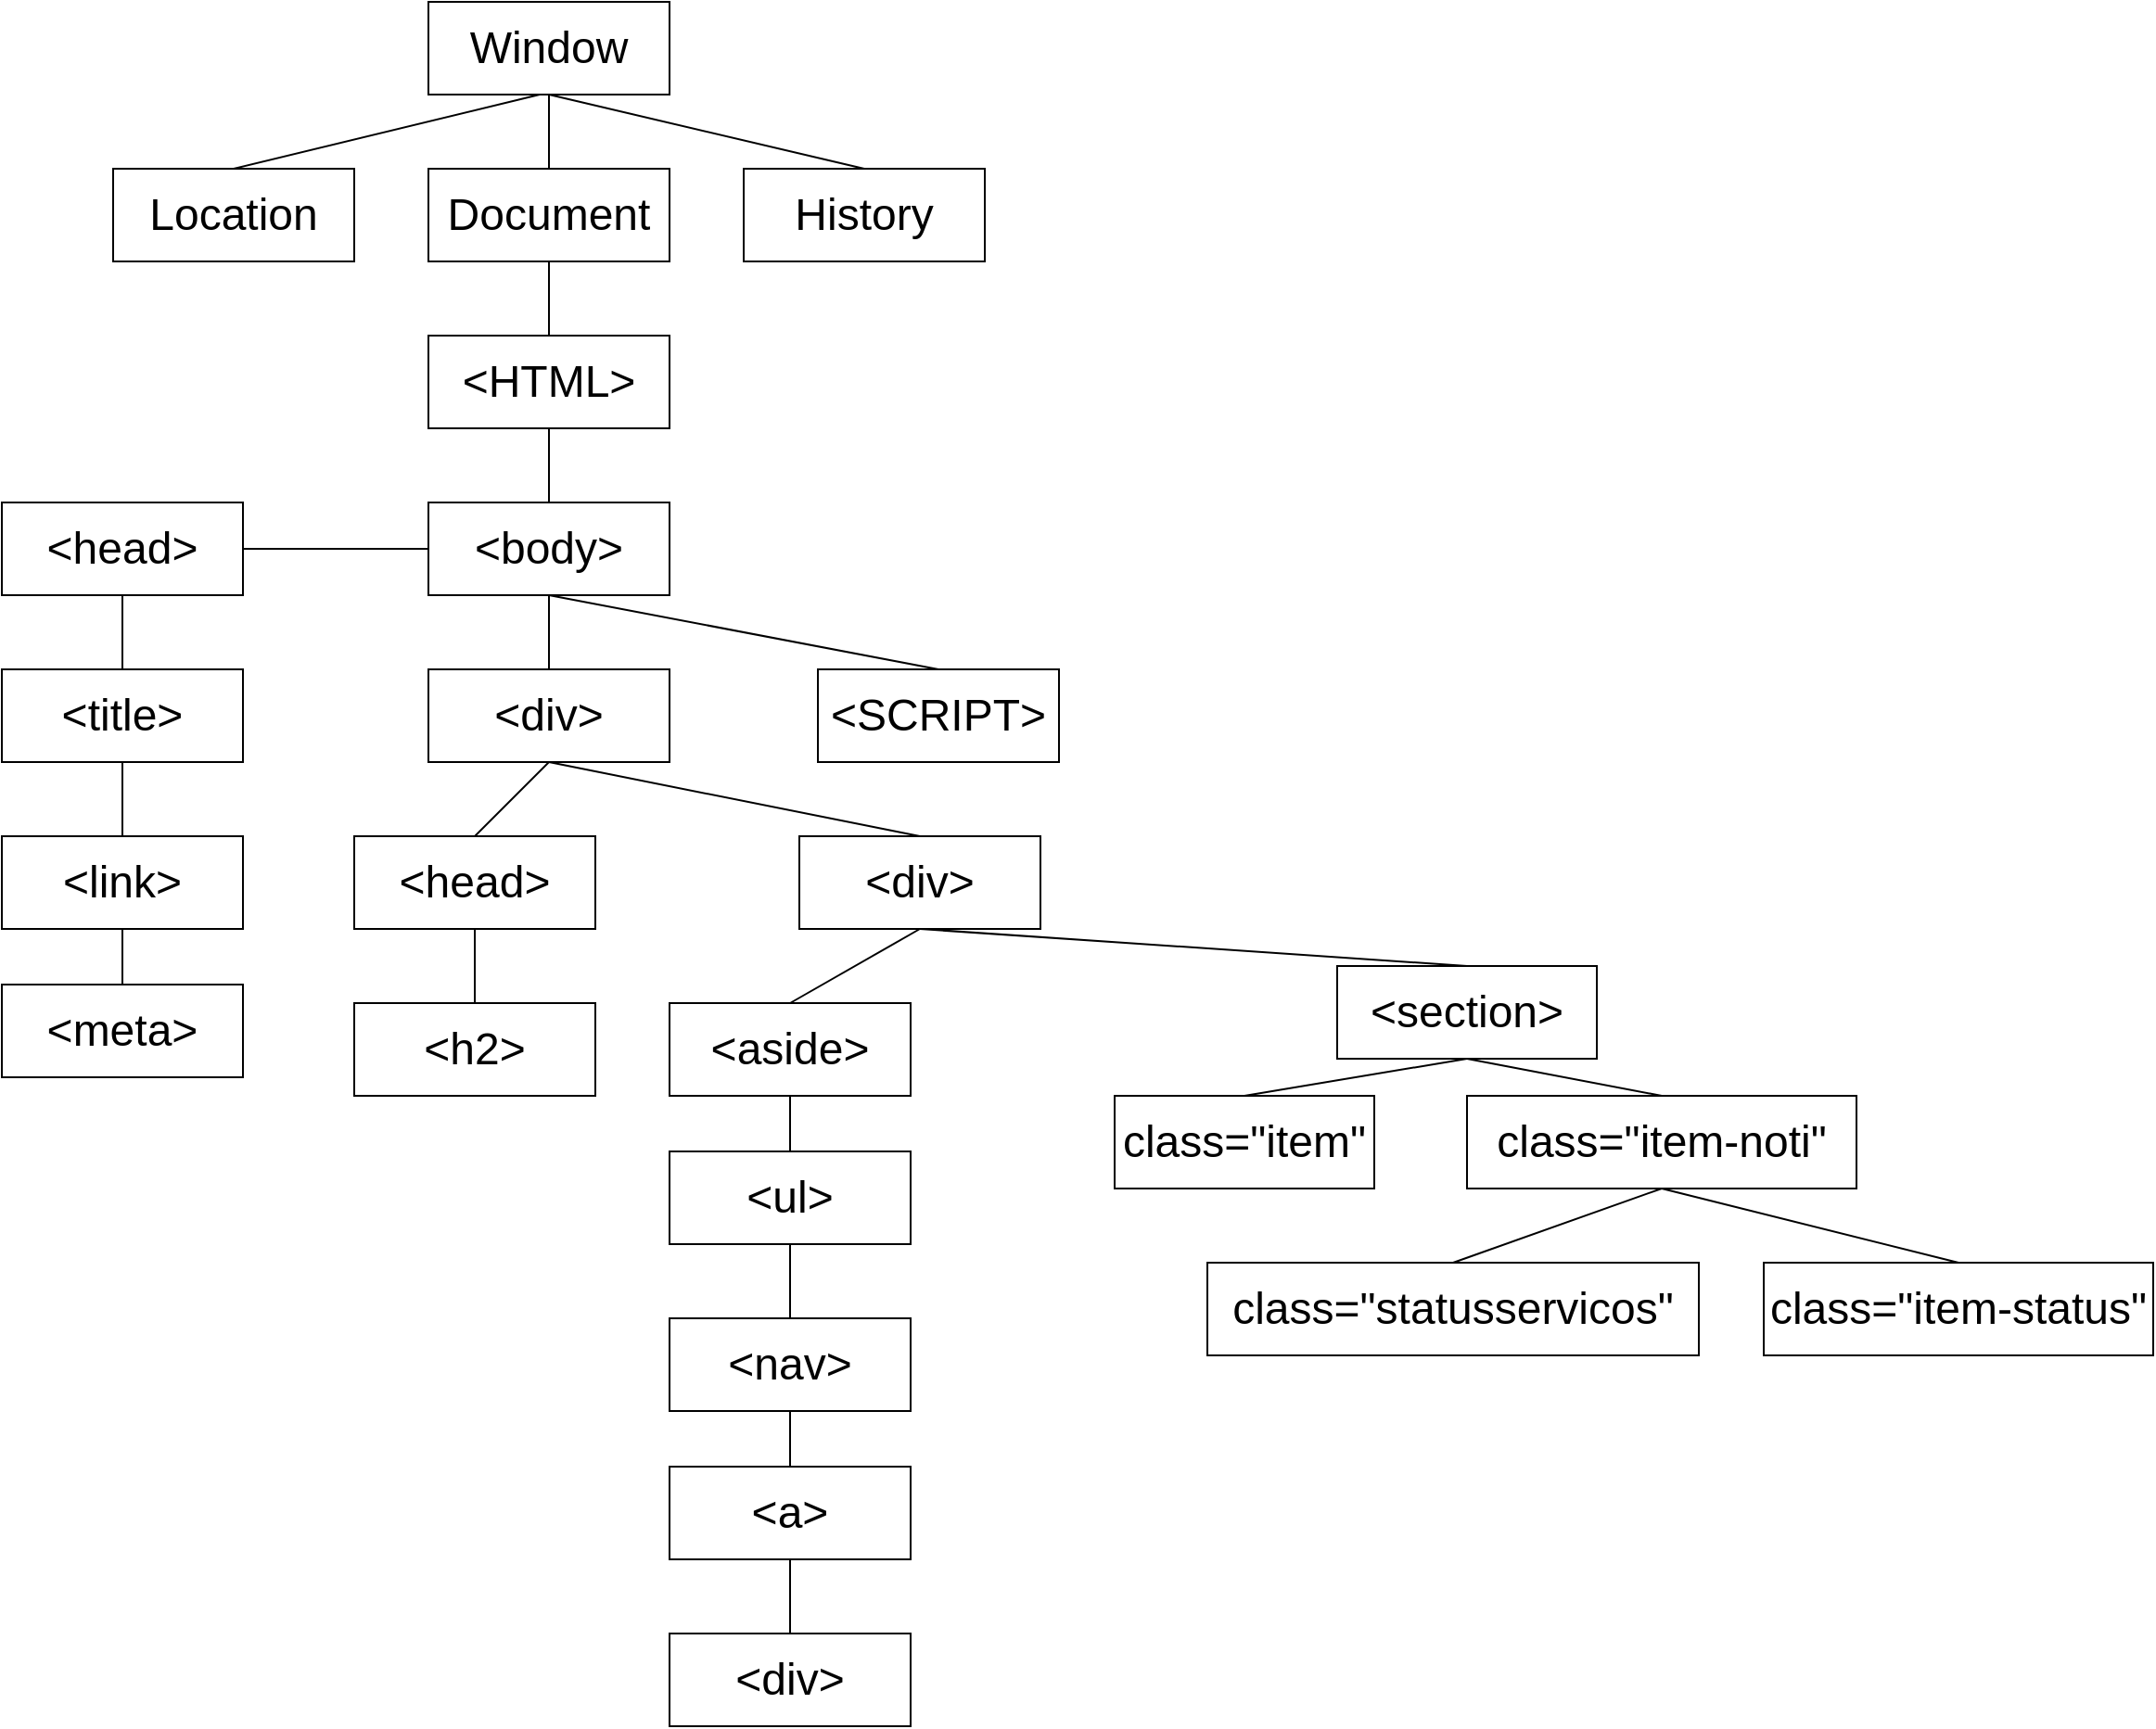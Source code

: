 <mxfile version="13.8.8" type="github">
  <diagram id="kgpKYQtTHZ0yAKxKKP6v" name="Page-1">
    <mxGraphModel dx="1736" dy="900" grid="1" gridSize="10" guides="1" tooltips="1" connect="1" arrows="1" fold="1" page="1" pageScale="1" pageWidth="850" pageHeight="1100" math="0" shadow="0">
      <root>
        <mxCell id="0" />
        <mxCell id="1" parent="0" />
        <mxCell id="AtI2IA-iEusaF9VVDeG3-1" value="&lt;font style=&quot;font-size: 24px&quot;&gt;Window&lt;/font&gt;" style="rounded=0;whiteSpace=wrap;html=1;" parent="1" vertex="1">
          <mxGeometry x="320" y="20" width="130" height="50" as="geometry" />
        </mxCell>
        <mxCell id="AtI2IA-iEusaF9VVDeG3-4" value="&lt;font style=&quot;font-size: 24px&quot;&gt;Location&lt;/font&gt;" style="rounded=0;whiteSpace=wrap;html=1;" parent="1" vertex="1">
          <mxGeometry x="150" y="110" width="130" height="50" as="geometry" />
        </mxCell>
        <mxCell id="AtI2IA-iEusaF9VVDeG3-5" value="&lt;font style=&quot;font-size: 24px&quot;&gt;Document&lt;/font&gt;" style="rounded=0;whiteSpace=wrap;html=1;" parent="1" vertex="1">
          <mxGeometry x="320" y="110" width="130" height="50" as="geometry" />
        </mxCell>
        <mxCell id="AtI2IA-iEusaF9VVDeG3-6" value="&lt;font style=&quot;font-size: 24px&quot;&gt;History&lt;/font&gt;" style="rounded=0;whiteSpace=wrap;html=1;" parent="1" vertex="1">
          <mxGeometry x="490" y="110" width="130" height="50" as="geometry" />
        </mxCell>
        <mxCell id="AtI2IA-iEusaF9VVDeG3-20" value="&lt;font style=&quot;font-size: 24px&quot;&gt;&amp;lt;HTML&amp;gt;&lt;/font&gt;" style="rounded=0;whiteSpace=wrap;html=1;" parent="1" vertex="1">
          <mxGeometry x="320" y="200" width="130" height="50" as="geometry" />
        </mxCell>
        <mxCell id="AtI2IA-iEusaF9VVDeG3-23" value="&lt;span style=&quot;font-size: 24px&quot;&gt;&amp;lt;body&amp;gt;&lt;/span&gt;" style="rounded=0;whiteSpace=wrap;html=1;" parent="1" vertex="1">
          <mxGeometry x="320" y="290" width="130" height="50" as="geometry" />
        </mxCell>
        <mxCell id="AtI2IA-iEusaF9VVDeG3-24" value="&lt;font style=&quot;font-size: 24px&quot;&gt;&amp;lt;head&amp;gt;&lt;/font&gt;" style="rounded=0;whiteSpace=wrap;html=1;" parent="1" vertex="1">
          <mxGeometry x="90" y="290" width="130" height="50" as="geometry" />
        </mxCell>
        <mxCell id="AtI2IA-iEusaF9VVDeG3-27" value="" style="endArrow=none;html=1;exitX=0.5;exitY=1;exitDx=0;exitDy=0;entryX=0.5;entryY=0;entryDx=0;entryDy=0;" parent="1" source="AtI2IA-iEusaF9VVDeG3-1" target="AtI2IA-iEusaF9VVDeG3-5" edge="1">
          <mxGeometry width="50" height="50" relative="1" as="geometry">
            <mxPoint x="400" y="240" as="sourcePoint" />
            <mxPoint x="470" y="160" as="targetPoint" />
          </mxGeometry>
        </mxCell>
        <mxCell id="AtI2IA-iEusaF9VVDeG3-28" value="" style="endArrow=none;html=1;exitX=0.5;exitY=0;exitDx=0;exitDy=0;" parent="1" source="AtI2IA-iEusaF9VVDeG3-6" edge="1">
          <mxGeometry width="50" height="50" relative="1" as="geometry">
            <mxPoint x="400" y="240" as="sourcePoint" />
            <mxPoint x="385" y="70" as="targetPoint" />
          </mxGeometry>
        </mxCell>
        <mxCell id="AtI2IA-iEusaF9VVDeG3-29" value="" style="endArrow=none;html=1;exitX=0.5;exitY=0;exitDx=0;exitDy=0;" parent="1" source="AtI2IA-iEusaF9VVDeG3-4" edge="1">
          <mxGeometry width="50" height="50" relative="1" as="geometry">
            <mxPoint x="330" y="120" as="sourcePoint" />
            <mxPoint x="380" y="70" as="targetPoint" />
          </mxGeometry>
        </mxCell>
        <mxCell id="AtI2IA-iEusaF9VVDeG3-30" value="" style="endArrow=none;html=1;entryX=0.5;entryY=1;entryDx=0;entryDy=0;exitX=0.5;exitY=0;exitDx=0;exitDy=0;" parent="1" source="AtI2IA-iEusaF9VVDeG3-20" target="AtI2IA-iEusaF9VVDeG3-5" edge="1">
          <mxGeometry width="50" height="50" relative="1" as="geometry">
            <mxPoint x="400" y="240" as="sourcePoint" />
            <mxPoint x="450" y="190" as="targetPoint" />
          </mxGeometry>
        </mxCell>
        <mxCell id="AtI2IA-iEusaF9VVDeG3-31" value="" style="endArrow=none;html=1;entryX=0.5;entryY=1;entryDx=0;entryDy=0;exitX=0.5;exitY=0;exitDx=0;exitDy=0;" parent="1" source="AtI2IA-iEusaF9VVDeG3-23" target="AtI2IA-iEusaF9VVDeG3-20" edge="1">
          <mxGeometry width="50" height="50" relative="1" as="geometry">
            <mxPoint x="385" y="280" as="sourcePoint" />
            <mxPoint x="450" y="190" as="targetPoint" />
          </mxGeometry>
        </mxCell>
        <mxCell id="AtI2IA-iEusaF9VVDeG3-32" value="" style="endArrow=none;html=1;entryX=0;entryY=0.5;entryDx=0;entryDy=0;exitX=1;exitY=0.5;exitDx=0;exitDy=0;" parent="1" source="AtI2IA-iEusaF9VVDeG3-24" target="AtI2IA-iEusaF9VVDeG3-23" edge="1">
          <mxGeometry width="50" height="50" relative="1" as="geometry">
            <mxPoint x="400" y="240" as="sourcePoint" />
            <mxPoint x="450" y="190" as="targetPoint" />
          </mxGeometry>
        </mxCell>
        <mxCell id="AtI2IA-iEusaF9VVDeG3-33" value="&lt;font style=&quot;font-size: 24px&quot;&gt;&amp;lt;title&amp;gt;&lt;/font&gt;" style="rounded=0;whiteSpace=wrap;html=1;" parent="1" vertex="1">
          <mxGeometry x="90" y="380" width="130" height="50" as="geometry" />
        </mxCell>
        <mxCell id="AtI2IA-iEusaF9VVDeG3-34" value="" style="endArrow=none;html=1;entryX=0.5;entryY=1;entryDx=0;entryDy=0;exitX=0.5;exitY=0;exitDx=0;exitDy=0;" parent="1" source="AtI2IA-iEusaF9VVDeG3-33" target="AtI2IA-iEusaF9VVDeG3-24" edge="1">
          <mxGeometry width="50" height="50" relative="1" as="geometry">
            <mxPoint x="400" y="440" as="sourcePoint" />
            <mxPoint x="450" y="390" as="targetPoint" />
          </mxGeometry>
        </mxCell>
        <mxCell id="AtI2IA-iEusaF9VVDeG3-37" value="&lt;font style=&quot;font-size: 24px&quot;&gt;&amp;lt;link&amp;gt;&lt;/font&gt;" style="rounded=0;whiteSpace=wrap;html=1;" parent="1" vertex="1">
          <mxGeometry x="90" y="470" width="130" height="50" as="geometry" />
        </mxCell>
        <mxCell id="AtI2IA-iEusaF9VVDeG3-38" value="&lt;font style=&quot;font-size: 24px&quot;&gt;&amp;lt;meta&amp;gt;&lt;/font&gt;" style="rounded=0;whiteSpace=wrap;html=1;" parent="1" vertex="1">
          <mxGeometry x="90" y="550" width="130" height="50" as="geometry" />
        </mxCell>
        <mxCell id="AtI2IA-iEusaF9VVDeG3-39" value="" style="endArrow=none;html=1;exitX=0.5;exitY=0;exitDx=0;exitDy=0;entryX=0.5;entryY=1;entryDx=0;entryDy=0;" parent="1" source="AtI2IA-iEusaF9VVDeG3-37" target="AtI2IA-iEusaF9VVDeG3-33" edge="1">
          <mxGeometry width="50" height="50" relative="1" as="geometry">
            <mxPoint x="214.5" y="460" as="sourcePoint" />
            <mxPoint x="220" y="440" as="targetPoint" />
          </mxGeometry>
        </mxCell>
        <mxCell id="AtI2IA-iEusaF9VVDeG3-40" value="" style="endArrow=none;html=1;entryX=0.5;entryY=0;entryDx=0;entryDy=0;exitX=0.5;exitY=1;exitDx=0;exitDy=0;" parent="1" source="AtI2IA-iEusaF9VVDeG3-37" target="AtI2IA-iEusaF9VVDeG3-38" edge="1">
          <mxGeometry width="50" height="50" relative="1" as="geometry">
            <mxPoint x="235" y="400" as="sourcePoint" />
            <mxPoint x="235" y="360" as="targetPoint" />
          </mxGeometry>
        </mxCell>
        <mxCell id="AtI2IA-iEusaF9VVDeG3-41" value="&lt;span style=&quot;font-size: 24px&quot;&gt;&amp;lt;div&amp;gt;&lt;/span&gt;" style="rounded=0;whiteSpace=wrap;html=1;" parent="1" vertex="1">
          <mxGeometry x="320" y="380" width="130" height="50" as="geometry" />
        </mxCell>
        <mxCell id="AtI2IA-iEusaF9VVDeG3-44" value="&lt;span style=&quot;font-size: 24px&quot;&gt;&amp;lt;SCRIPT&amp;gt;&lt;/span&gt;" style="rounded=0;whiteSpace=wrap;html=1;" parent="1" vertex="1">
          <mxGeometry x="530" y="380" width="130" height="50" as="geometry" />
        </mxCell>
        <mxCell id="AtI2IA-iEusaF9VVDeG3-45" value="" style="endArrow=none;html=1;entryX=0.5;entryY=1;entryDx=0;entryDy=0;exitX=0.5;exitY=0;exitDx=0;exitDy=0;" parent="1" source="AtI2IA-iEusaF9VVDeG3-41" target="AtI2IA-iEusaF9VVDeG3-23" edge="1">
          <mxGeometry width="50" height="50" relative="1" as="geometry">
            <mxPoint x="400" y="440" as="sourcePoint" />
            <mxPoint x="450" y="390" as="targetPoint" />
          </mxGeometry>
        </mxCell>
        <mxCell id="AtI2IA-iEusaF9VVDeG3-46" value="" style="endArrow=none;html=1;entryX=0.5;entryY=0;entryDx=0;entryDy=0;exitX=0.5;exitY=1;exitDx=0;exitDy=0;" parent="1" source="AtI2IA-iEusaF9VVDeG3-23" target="AtI2IA-iEusaF9VVDeG3-44" edge="1">
          <mxGeometry width="50" height="50" relative="1" as="geometry">
            <mxPoint x="395" y="390" as="sourcePoint" />
            <mxPoint x="395" y="350" as="targetPoint" />
          </mxGeometry>
        </mxCell>
        <mxCell id="AtI2IA-iEusaF9VVDeG3-47" value="" style="endArrow=none;html=1;entryX=0.5;entryY=0;entryDx=0;entryDy=0;exitX=0.5;exitY=1;exitDx=0;exitDy=0;" parent="1" source="AtI2IA-iEusaF9VVDeG3-41" target="AtI2IA-iEusaF9VVDeG3-49" edge="1">
          <mxGeometry width="50" height="50" relative="1" as="geometry">
            <mxPoint x="395" y="390" as="sourcePoint" />
            <mxPoint x="385" y="470" as="targetPoint" />
          </mxGeometry>
        </mxCell>
        <mxCell id="AtI2IA-iEusaF9VVDeG3-49" value="&lt;span style=&quot;font-size: 24px&quot;&gt;&amp;lt;head&amp;gt;&lt;/span&gt;" style="rounded=0;whiteSpace=wrap;html=1;" parent="1" vertex="1">
          <mxGeometry x="280" y="470" width="130" height="50" as="geometry" />
        </mxCell>
        <mxCell id="AtI2IA-iEusaF9VVDeG3-50" value="&lt;span style=&quot;font-size: 24px&quot;&gt;&amp;lt;div&amp;gt;&lt;/span&gt;" style="rounded=0;whiteSpace=wrap;html=1;" parent="1" vertex="1">
          <mxGeometry x="520" y="470" width="130" height="50" as="geometry" />
        </mxCell>
        <mxCell id="AtI2IA-iEusaF9VVDeG3-51" value="" style="endArrow=none;html=1;entryX=0.5;entryY=0;entryDx=0;entryDy=0;exitX=0.5;exitY=1;exitDx=0;exitDy=0;" parent="1" source="AtI2IA-iEusaF9VVDeG3-41" target="AtI2IA-iEusaF9VVDeG3-50" edge="1">
          <mxGeometry width="50" height="50" relative="1" as="geometry">
            <mxPoint x="395" y="440" as="sourcePoint" />
            <mxPoint x="355" y="480" as="targetPoint" />
          </mxGeometry>
        </mxCell>
        <mxCell id="AtI2IA-iEusaF9VVDeG3-52" value="&lt;span style=&quot;font-size: 24px&quot;&gt;&amp;lt;h2&amp;gt;&lt;/span&gt;" style="rounded=0;whiteSpace=wrap;html=1;" parent="1" vertex="1">
          <mxGeometry x="280" y="560" width="130" height="50" as="geometry" />
        </mxCell>
        <mxCell id="AtI2IA-iEusaF9VVDeG3-53" value="" style="endArrow=none;html=1;entryX=0.5;entryY=1;entryDx=0;entryDy=0;exitX=0.5;exitY=0;exitDx=0;exitDy=0;" parent="1" source="AtI2IA-iEusaF9VVDeG3-52" target="AtI2IA-iEusaF9VVDeG3-49" edge="1">
          <mxGeometry width="50" height="50" relative="1" as="geometry">
            <mxPoint x="395" y="440" as="sourcePoint" />
            <mxPoint x="355" y="480" as="targetPoint" />
          </mxGeometry>
        </mxCell>
        <mxCell id="AtI2IA-iEusaF9VVDeG3-54" value="&lt;span style=&quot;font-size: 24px&quot;&gt;&amp;lt;aside&amp;gt;&lt;/span&gt;" style="rounded=0;whiteSpace=wrap;html=1;" parent="1" vertex="1">
          <mxGeometry x="450" y="560" width="130" height="50" as="geometry" />
        </mxCell>
        <mxCell id="AtI2IA-iEusaF9VVDeG3-55" value="&lt;span style=&quot;font-size: 24px&quot;&gt;&amp;lt;section&amp;gt;&lt;/span&gt;" style="rounded=0;whiteSpace=wrap;html=1;" parent="1" vertex="1">
          <mxGeometry x="810" y="540" width="140" height="50" as="geometry" />
        </mxCell>
        <mxCell id="AtI2IA-iEusaF9VVDeG3-57" value="" style="endArrow=none;html=1;entryX=0.5;entryY=1;entryDx=0;entryDy=0;exitX=0.5;exitY=0;exitDx=0;exitDy=0;" parent="1" source="AtI2IA-iEusaF9VVDeG3-54" target="AtI2IA-iEusaF9VVDeG3-50" edge="1">
          <mxGeometry width="50" height="50" relative="1" as="geometry">
            <mxPoint x="400" y="640" as="sourcePoint" />
            <mxPoint x="450" y="590" as="targetPoint" />
          </mxGeometry>
        </mxCell>
        <mxCell id="AtI2IA-iEusaF9VVDeG3-58" value="" style="endArrow=none;html=1;entryX=0.5;entryY=1;entryDx=0;entryDy=0;exitX=0.5;exitY=0;exitDx=0;exitDy=0;" parent="1" source="AtI2IA-iEusaF9VVDeG3-55" target="AtI2IA-iEusaF9VVDeG3-50" edge="1">
          <mxGeometry width="50" height="50" relative="1" as="geometry">
            <mxPoint x="400" y="640" as="sourcePoint" />
            <mxPoint x="450" y="590" as="targetPoint" />
          </mxGeometry>
        </mxCell>
        <mxCell id="AtI2IA-iEusaF9VVDeG3-60" value="&lt;span style=&quot;font-size: 24px&quot;&gt;&amp;lt;ul&amp;gt;&lt;/span&gt;" style="rounded=0;whiteSpace=wrap;html=1;" parent="1" vertex="1">
          <mxGeometry x="450" y="640" width="130" height="50" as="geometry" />
        </mxCell>
        <mxCell id="AtI2IA-iEusaF9VVDeG3-61" value="" style="endArrow=none;html=1;entryX=0.5;entryY=1;entryDx=0;entryDy=0;exitX=0.5;exitY=0;exitDx=0;exitDy=0;" parent="1" source="AtI2IA-iEusaF9VVDeG3-60" target="AtI2IA-iEusaF9VVDeG3-54" edge="1">
          <mxGeometry width="50" height="50" relative="1" as="geometry">
            <mxPoint x="400" y="650" as="sourcePoint" />
            <mxPoint x="450" y="600" as="targetPoint" />
          </mxGeometry>
        </mxCell>
        <mxCell id="AtI2IA-iEusaF9VVDeG3-62" value="&lt;span style=&quot;font-size: 24px&quot;&gt;&amp;lt;nav&amp;gt;&lt;/span&gt;" style="rounded=0;whiteSpace=wrap;html=1;" parent="1" vertex="1">
          <mxGeometry x="450" y="730" width="130" height="50" as="geometry" />
        </mxCell>
        <mxCell id="AtI2IA-iEusaF9VVDeG3-63" value="" style="endArrow=none;html=1;entryX=0.5;entryY=1;entryDx=0;entryDy=0;exitX=0.5;exitY=0;exitDx=0;exitDy=0;" parent="1" source="AtI2IA-iEusaF9VVDeG3-62" target="AtI2IA-iEusaF9VVDeG3-60" edge="1">
          <mxGeometry width="50" height="50" relative="1" as="geometry">
            <mxPoint x="400" y="650" as="sourcePoint" />
            <mxPoint x="450" y="600" as="targetPoint" />
          </mxGeometry>
        </mxCell>
        <mxCell id="UNctcIhSLstRPXyjaCPA-1" value="&lt;span style=&quot;font-size: 24px&quot;&gt;&amp;lt;a&amp;gt;&lt;/span&gt;" style="rounded=0;whiteSpace=wrap;html=1;" vertex="1" parent="1">
          <mxGeometry x="450" y="810" width="130" height="50" as="geometry" />
        </mxCell>
        <mxCell id="UNctcIhSLstRPXyjaCPA-2" value="" style="endArrow=none;html=1;exitX=0.5;exitY=1;exitDx=0;exitDy=0;entryX=0.5;entryY=0;entryDx=0;entryDy=0;" edge="1" parent="1" source="AtI2IA-iEusaF9VVDeG3-62" target="UNctcIhSLstRPXyjaCPA-1">
          <mxGeometry width="50" height="50" relative="1" as="geometry">
            <mxPoint x="620" y="730" as="sourcePoint" />
            <mxPoint x="670" y="680" as="targetPoint" />
          </mxGeometry>
        </mxCell>
        <mxCell id="UNctcIhSLstRPXyjaCPA-3" value="&lt;span style=&quot;font-size: 24px&quot;&gt;&amp;lt;div&amp;gt;&lt;/span&gt;" style="rounded=0;whiteSpace=wrap;html=1;" vertex="1" parent="1">
          <mxGeometry x="450" y="900" width="130" height="50" as="geometry" />
        </mxCell>
        <mxCell id="UNctcIhSLstRPXyjaCPA-4" value="" style="endArrow=none;html=1;exitX=0.5;exitY=1;exitDx=0;exitDy=0;entryX=0.5;entryY=0;entryDx=0;entryDy=0;" edge="1" parent="1" source="UNctcIhSLstRPXyjaCPA-1" target="UNctcIhSLstRPXyjaCPA-3">
          <mxGeometry width="50" height="50" relative="1" as="geometry">
            <mxPoint x="620" y="880" as="sourcePoint" />
            <mxPoint x="670" y="830" as="targetPoint" />
          </mxGeometry>
        </mxCell>
        <mxCell id="UNctcIhSLstRPXyjaCPA-5" value="&lt;span style=&quot;font-size: 24px&quot;&gt;class=&quot;item&quot;&lt;/span&gt;" style="rounded=0;whiteSpace=wrap;html=1;" vertex="1" parent="1">
          <mxGeometry x="690" y="610" width="140" height="50" as="geometry" />
        </mxCell>
        <mxCell id="UNctcIhSLstRPXyjaCPA-6" value="&lt;span style=&quot;font-size: 24px&quot;&gt;class=&quot;item-noti&quot;&lt;/span&gt;" style="rounded=0;whiteSpace=wrap;html=1;" vertex="1" parent="1">
          <mxGeometry x="880" y="610" width="210" height="50" as="geometry" />
        </mxCell>
        <mxCell id="UNctcIhSLstRPXyjaCPA-7" value="" style="endArrow=none;html=1;entryX=0.5;entryY=1;entryDx=0;entryDy=0;exitX=0.5;exitY=0;exitDx=0;exitDy=0;" edge="1" parent="1" source="UNctcIhSLstRPXyjaCPA-5" target="AtI2IA-iEusaF9VVDeG3-55">
          <mxGeometry width="50" height="50" relative="1" as="geometry">
            <mxPoint x="620" y="880" as="sourcePoint" />
            <mxPoint x="670" y="830" as="targetPoint" />
          </mxGeometry>
        </mxCell>
        <mxCell id="UNctcIhSLstRPXyjaCPA-8" value="" style="endArrow=none;html=1;entryX=0.5;entryY=0;entryDx=0;entryDy=0;exitX=0.5;exitY=1;exitDx=0;exitDy=0;" edge="1" parent="1" source="AtI2IA-iEusaF9VVDeG3-55" target="UNctcIhSLstRPXyjaCPA-6">
          <mxGeometry width="50" height="50" relative="1" as="geometry">
            <mxPoint x="685.0" y="650" as="sourcePoint" />
            <mxPoint x="780.0" y="620" as="targetPoint" />
          </mxGeometry>
        </mxCell>
        <mxCell id="UNctcIhSLstRPXyjaCPA-17" value="&lt;span style=&quot;font-size: 24px&quot;&gt;class=&quot;statusservicos&lt;/span&gt;&lt;span style=&quot;font-size: 24px&quot;&gt;&quot;&lt;/span&gt;" style="rounded=0;whiteSpace=wrap;html=1;" vertex="1" parent="1">
          <mxGeometry x="740" y="700" width="265" height="50" as="geometry" />
        </mxCell>
        <mxCell id="UNctcIhSLstRPXyjaCPA-18" value="&lt;span style=&quot;font-size: 24px&quot;&gt;class=&quot;item-status&quot;&lt;/span&gt;" style="rounded=0;whiteSpace=wrap;html=1;" vertex="1" parent="1">
          <mxGeometry x="1040" y="700" width="210" height="50" as="geometry" />
        </mxCell>
        <mxCell id="UNctcIhSLstRPXyjaCPA-19" value="" style="endArrow=none;html=1;entryX=0.5;entryY=1;entryDx=0;entryDy=0;exitX=0.5;exitY=0;exitDx=0;exitDy=0;" edge="1" parent="1" source="UNctcIhSLstRPXyjaCPA-17" target="UNctcIhSLstRPXyjaCPA-6">
          <mxGeometry width="50" height="50" relative="1" as="geometry">
            <mxPoint x="930" y="720" as="sourcePoint" />
            <mxPoint x="940" y="680" as="targetPoint" />
          </mxGeometry>
        </mxCell>
        <mxCell id="UNctcIhSLstRPXyjaCPA-20" value="" style="endArrow=none;html=1;entryX=0.5;entryY=1;entryDx=0;entryDy=0;exitX=0.5;exitY=0;exitDx=0;exitDy=0;" edge="1" parent="1" source="UNctcIhSLstRPXyjaCPA-18" target="UNctcIhSLstRPXyjaCPA-6">
          <mxGeometry width="50" height="50" relative="1" as="geometry">
            <mxPoint x="890" y="730" as="sourcePoint" />
            <mxPoint x="940" y="680" as="targetPoint" />
          </mxGeometry>
        </mxCell>
      </root>
    </mxGraphModel>
  </diagram>
</mxfile>
